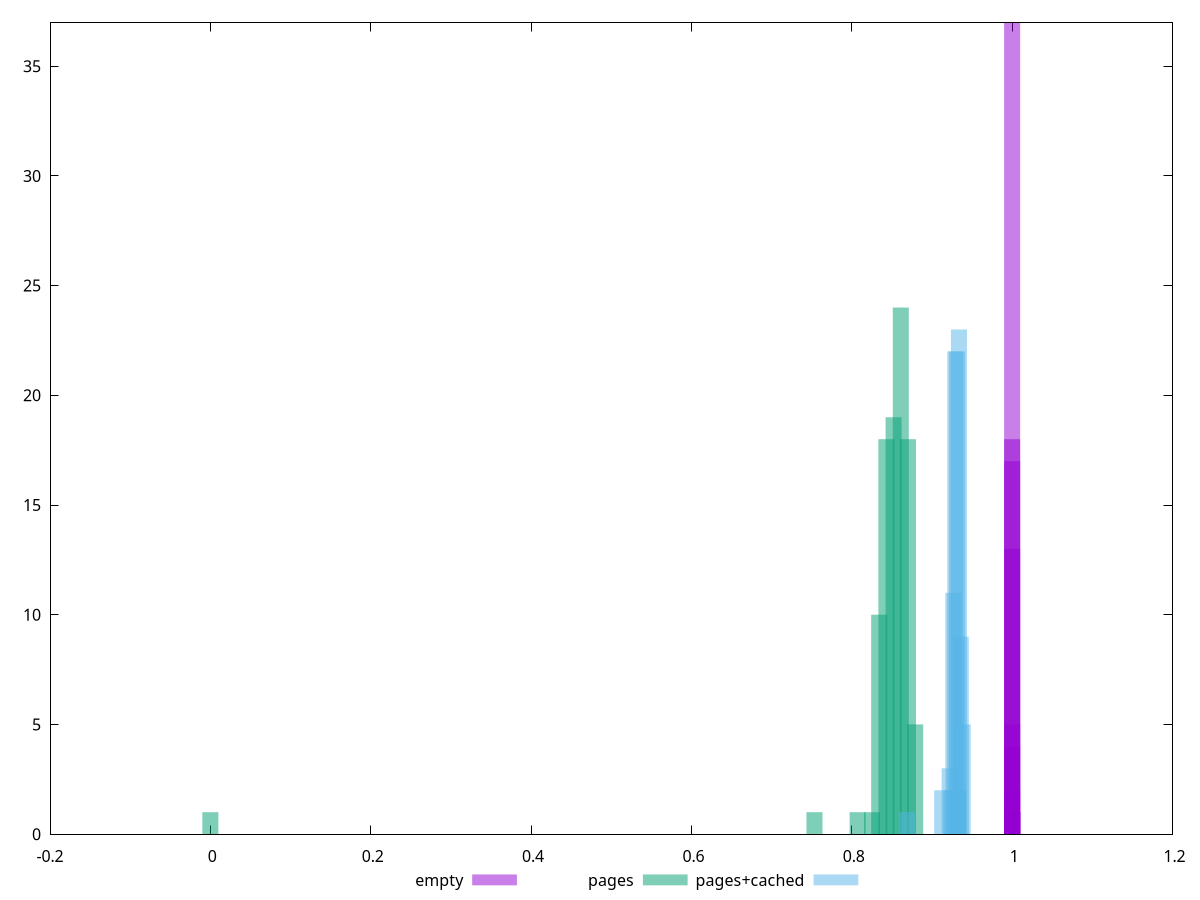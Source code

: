 $_empty <<EOF
0.9999999999988933 1
0.9999999999997775 37
0.9999999999997095 17
0.9999999999995735 5
0.9999999999998455 18
0.9999999999996415 13
0.9999999999995055 4
0.9999999999999135 1
0.9999999999991654 1
0.9999999999994374 1
0.9999999999993694 2
EOF
$_pages <<EOF
0.7534788861071422 1
0.8611187269795911 24
0.8700887137189619 18
0.8521487402402204 19
0.8342087667614789 10
0.9328786208945571 2
0.8431787535008497 18
0 1
0.8790587004583326 5
0.8252387800221082 1
0.8072988065433667 1
EOF
$_pagesCached <<EOF
0.86877763941984 1
0.935963110201641 9
0.9220626679709235 3
0.926696148714496 11
0.9290128890862823 22
0.9313296294580685 22
0.9336463698298547 23
0.9127957064837786 2
0.9243794083427098 2
0.9382798505734272 5
EOF
set key outside below
set terminal pngcairo
set output "report_00005_2020-11-02T22-26-11.212Z/mainthread-work-breakdown/mainthread-work-breakdown_empty_pages_pages+cached+hist.png"
set boxwidth 0.01999999999999827
set style fill transparent solid 0.5 noborder
set yrange [0:37]
plot $_empty title "empty" with boxes ,$_pages title "pages" with boxes ,$_pagesCached title "pages+cached" with boxes ,